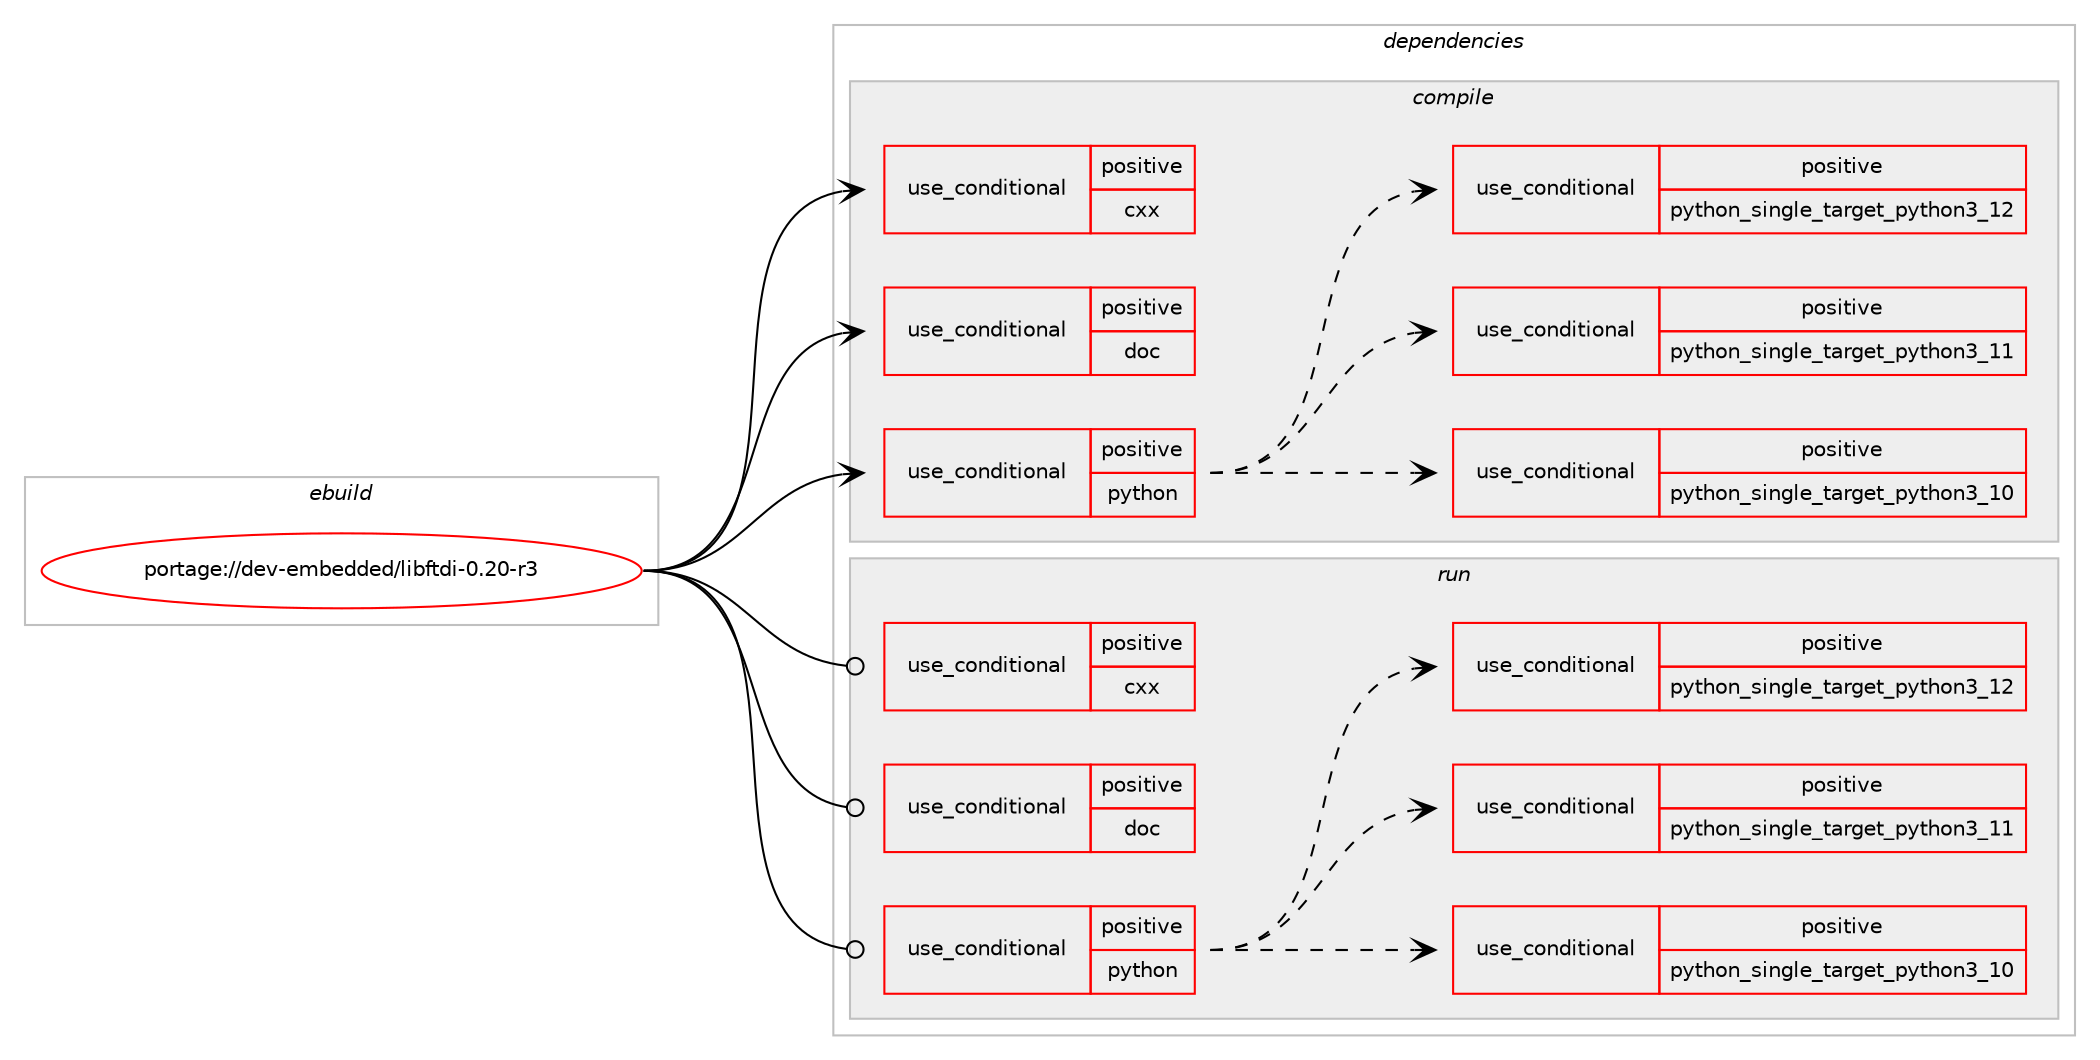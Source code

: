 digraph prolog {

# *************
# Graph options
# *************

newrank=true;
concentrate=true;
compound=true;
graph [rankdir=LR,fontname=Helvetica,fontsize=10,ranksep=1.5];#, ranksep=2.5, nodesep=0.2];
edge  [arrowhead=vee];
node  [fontname=Helvetica,fontsize=10];

# **********
# The ebuild
# **********

subgraph cluster_leftcol {
color=gray;
rank=same;
label=<<i>ebuild</i>>;
id [label="portage://dev-embedded/libftdi-0.20-r3", color=red, width=4, href="../dev-embedded/libftdi-0.20-r3.svg"];
}

# ****************
# The dependencies
# ****************

subgraph cluster_midcol {
color=gray;
label=<<i>dependencies</i>>;
subgraph cluster_compile {
fillcolor="#eeeeee";
style=filled;
label=<<i>compile</i>>;
subgraph cond18818 {
dependency33106 [label=<<TABLE BORDER="0" CELLBORDER="1" CELLSPACING="0" CELLPADDING="4"><TR><TD ROWSPAN="3" CELLPADDING="10">use_conditional</TD></TR><TR><TD>positive</TD></TR><TR><TD>cxx</TD></TR></TABLE>>, shape=none, color=red];
# *** BEGIN UNKNOWN DEPENDENCY TYPE (TODO) ***
# dependency33106 -> package_dependency(portage://dev-embedded/libftdi-0.20-r3,install,no,dev-libs,boost,none,[,,],[],[])
# *** END UNKNOWN DEPENDENCY TYPE (TODO) ***

}
id:e -> dependency33106:w [weight=20,style="solid",arrowhead="vee"];
subgraph cond18819 {
dependency33107 [label=<<TABLE BORDER="0" CELLBORDER="1" CELLSPACING="0" CELLPADDING="4"><TR><TD ROWSPAN="3" CELLPADDING="10">use_conditional</TD></TR><TR><TD>positive</TD></TR><TR><TD>doc</TD></TR></TABLE>>, shape=none, color=red];
# *** BEGIN UNKNOWN DEPENDENCY TYPE (TODO) ***
# dependency33107 -> package_dependency(portage://dev-embedded/libftdi-0.20-r3,install,weak,dev-embedded,libftdi,none,[,,],[slot(1)],[use(enable(doc),none)])
# *** END UNKNOWN DEPENDENCY TYPE (TODO) ***

}
id:e -> dependency33107:w [weight=20,style="solid",arrowhead="vee"];
subgraph cond18820 {
dependency33108 [label=<<TABLE BORDER="0" CELLBORDER="1" CELLSPACING="0" CELLPADDING="4"><TR><TD ROWSPAN="3" CELLPADDING="10">use_conditional</TD></TR><TR><TD>positive</TD></TR><TR><TD>python</TD></TR></TABLE>>, shape=none, color=red];
subgraph cond18821 {
dependency33109 [label=<<TABLE BORDER="0" CELLBORDER="1" CELLSPACING="0" CELLPADDING="4"><TR><TD ROWSPAN="3" CELLPADDING="10">use_conditional</TD></TR><TR><TD>positive</TD></TR><TR><TD>python_single_target_python3_10</TD></TR></TABLE>>, shape=none, color=red];
# *** BEGIN UNKNOWN DEPENDENCY TYPE (TODO) ***
# dependency33109 -> package_dependency(portage://dev-embedded/libftdi-0.20-r3,install,no,dev-lang,python,none,[,,],[slot(3.10)],[])
# *** END UNKNOWN DEPENDENCY TYPE (TODO) ***

}
dependency33108:e -> dependency33109:w [weight=20,style="dashed",arrowhead="vee"];
subgraph cond18822 {
dependency33110 [label=<<TABLE BORDER="0" CELLBORDER="1" CELLSPACING="0" CELLPADDING="4"><TR><TD ROWSPAN="3" CELLPADDING="10">use_conditional</TD></TR><TR><TD>positive</TD></TR><TR><TD>python_single_target_python3_11</TD></TR></TABLE>>, shape=none, color=red];
# *** BEGIN UNKNOWN DEPENDENCY TYPE (TODO) ***
# dependency33110 -> package_dependency(portage://dev-embedded/libftdi-0.20-r3,install,no,dev-lang,python,none,[,,],[slot(3.11)],[])
# *** END UNKNOWN DEPENDENCY TYPE (TODO) ***

}
dependency33108:e -> dependency33110:w [weight=20,style="dashed",arrowhead="vee"];
subgraph cond18823 {
dependency33111 [label=<<TABLE BORDER="0" CELLBORDER="1" CELLSPACING="0" CELLPADDING="4"><TR><TD ROWSPAN="3" CELLPADDING="10">use_conditional</TD></TR><TR><TD>positive</TD></TR><TR><TD>python_single_target_python3_12</TD></TR></TABLE>>, shape=none, color=red];
# *** BEGIN UNKNOWN DEPENDENCY TYPE (TODO) ***
# dependency33111 -> package_dependency(portage://dev-embedded/libftdi-0.20-r3,install,no,dev-lang,python,none,[,,],[slot(3.12)],[])
# *** END UNKNOWN DEPENDENCY TYPE (TODO) ***

}
dependency33108:e -> dependency33111:w [weight=20,style="dashed",arrowhead="vee"];
}
id:e -> dependency33108:w [weight=20,style="solid",arrowhead="vee"];
# *** BEGIN UNKNOWN DEPENDENCY TYPE (TODO) ***
# id -> package_dependency(portage://dev-embedded/libftdi-0.20-r3,install,no,virtual,libusb,none,[,,],[slot(0)],[])
# *** END UNKNOWN DEPENDENCY TYPE (TODO) ***

}
subgraph cluster_compileandrun {
fillcolor="#eeeeee";
style=filled;
label=<<i>compile and run</i>>;
}
subgraph cluster_run {
fillcolor="#eeeeee";
style=filled;
label=<<i>run</i>>;
subgraph cond18824 {
dependency33112 [label=<<TABLE BORDER="0" CELLBORDER="1" CELLSPACING="0" CELLPADDING="4"><TR><TD ROWSPAN="3" CELLPADDING="10">use_conditional</TD></TR><TR><TD>positive</TD></TR><TR><TD>cxx</TD></TR></TABLE>>, shape=none, color=red];
# *** BEGIN UNKNOWN DEPENDENCY TYPE (TODO) ***
# dependency33112 -> package_dependency(portage://dev-embedded/libftdi-0.20-r3,run,no,dev-libs,boost,none,[,,],[],[])
# *** END UNKNOWN DEPENDENCY TYPE (TODO) ***

}
id:e -> dependency33112:w [weight=20,style="solid",arrowhead="odot"];
subgraph cond18825 {
dependency33113 [label=<<TABLE BORDER="0" CELLBORDER="1" CELLSPACING="0" CELLPADDING="4"><TR><TD ROWSPAN="3" CELLPADDING="10">use_conditional</TD></TR><TR><TD>positive</TD></TR><TR><TD>doc</TD></TR></TABLE>>, shape=none, color=red];
# *** BEGIN UNKNOWN DEPENDENCY TYPE (TODO) ***
# dependency33113 -> package_dependency(portage://dev-embedded/libftdi-0.20-r3,run,weak,dev-embedded,libftdi,none,[,,],[slot(1)],[use(enable(doc),none)])
# *** END UNKNOWN DEPENDENCY TYPE (TODO) ***

}
id:e -> dependency33113:w [weight=20,style="solid",arrowhead="odot"];
subgraph cond18826 {
dependency33114 [label=<<TABLE BORDER="0" CELLBORDER="1" CELLSPACING="0" CELLPADDING="4"><TR><TD ROWSPAN="3" CELLPADDING="10">use_conditional</TD></TR><TR><TD>positive</TD></TR><TR><TD>python</TD></TR></TABLE>>, shape=none, color=red];
subgraph cond18827 {
dependency33115 [label=<<TABLE BORDER="0" CELLBORDER="1" CELLSPACING="0" CELLPADDING="4"><TR><TD ROWSPAN="3" CELLPADDING="10">use_conditional</TD></TR><TR><TD>positive</TD></TR><TR><TD>python_single_target_python3_10</TD></TR></TABLE>>, shape=none, color=red];
# *** BEGIN UNKNOWN DEPENDENCY TYPE (TODO) ***
# dependency33115 -> package_dependency(portage://dev-embedded/libftdi-0.20-r3,run,no,dev-lang,python,none,[,,],[slot(3.10)],[])
# *** END UNKNOWN DEPENDENCY TYPE (TODO) ***

}
dependency33114:e -> dependency33115:w [weight=20,style="dashed",arrowhead="vee"];
subgraph cond18828 {
dependency33116 [label=<<TABLE BORDER="0" CELLBORDER="1" CELLSPACING="0" CELLPADDING="4"><TR><TD ROWSPAN="3" CELLPADDING="10">use_conditional</TD></TR><TR><TD>positive</TD></TR><TR><TD>python_single_target_python3_11</TD></TR></TABLE>>, shape=none, color=red];
# *** BEGIN UNKNOWN DEPENDENCY TYPE (TODO) ***
# dependency33116 -> package_dependency(portage://dev-embedded/libftdi-0.20-r3,run,no,dev-lang,python,none,[,,],[slot(3.11)],[])
# *** END UNKNOWN DEPENDENCY TYPE (TODO) ***

}
dependency33114:e -> dependency33116:w [weight=20,style="dashed",arrowhead="vee"];
subgraph cond18829 {
dependency33117 [label=<<TABLE BORDER="0" CELLBORDER="1" CELLSPACING="0" CELLPADDING="4"><TR><TD ROWSPAN="3" CELLPADDING="10">use_conditional</TD></TR><TR><TD>positive</TD></TR><TR><TD>python_single_target_python3_12</TD></TR></TABLE>>, shape=none, color=red];
# *** BEGIN UNKNOWN DEPENDENCY TYPE (TODO) ***
# dependency33117 -> package_dependency(portage://dev-embedded/libftdi-0.20-r3,run,no,dev-lang,python,none,[,,],[slot(3.12)],[])
# *** END UNKNOWN DEPENDENCY TYPE (TODO) ***

}
dependency33114:e -> dependency33117:w [weight=20,style="dashed",arrowhead="vee"];
}
id:e -> dependency33114:w [weight=20,style="solid",arrowhead="odot"];
# *** BEGIN UNKNOWN DEPENDENCY TYPE (TODO) ***
# id -> package_dependency(portage://dev-embedded/libftdi-0.20-r3,run,no,virtual,libusb,none,[,,],[slot(0)],[])
# *** END UNKNOWN DEPENDENCY TYPE (TODO) ***

}
}

# **************
# The candidates
# **************

subgraph cluster_choices {
rank=same;
color=gray;
label=<<i>candidates</i>>;

}

}
